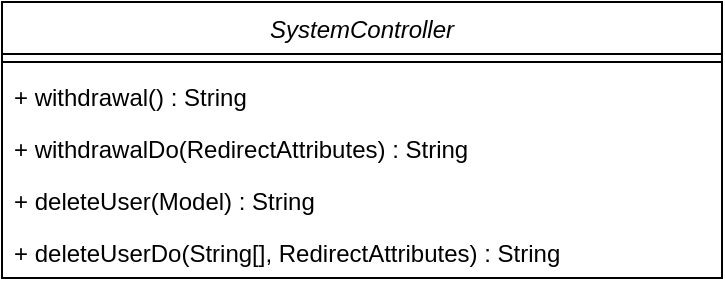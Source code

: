 <mxfile version="24.4.9" type="device">
  <diagram name="페이지-1" id="DZQSQUUsUnH1sf4yDmzt">
    <mxGraphModel dx="452" dy="646" grid="1" gridSize="10" guides="1" tooltips="1" connect="1" arrows="1" fold="1" page="1" pageScale="1" pageWidth="827" pageHeight="1169" math="0" shadow="0">
      <root>
        <mxCell id="0" />
        <mxCell id="1" parent="0" />
        <mxCell id="gPzGfyNhizYGXC2XwEzi-1" value="SystemController" style="swimlane;fontStyle=2;align=center;verticalAlign=top;childLayout=stackLayout;horizontal=1;startSize=26;horizontalStack=0;resizeParent=1;resizeLast=0;collapsible=1;marginBottom=0;rounded=0;shadow=0;strokeWidth=1;" vertex="1" parent="1">
          <mxGeometry x="170" y="180" width="360" height="138" as="geometry">
            <mxRectangle x="230" y="140" width="160" height="26" as="alternateBounds" />
          </mxGeometry>
        </mxCell>
        <mxCell id="gPzGfyNhizYGXC2XwEzi-3" value="" style="line;html=1;strokeWidth=1;align=left;verticalAlign=middle;spacingTop=-1;spacingLeft=3;spacingRight=3;rotatable=0;labelPosition=right;points=[];portConstraint=eastwest;" vertex="1" parent="gPzGfyNhizYGXC2XwEzi-1">
          <mxGeometry y="26" width="360" height="8" as="geometry" />
        </mxCell>
        <mxCell id="gPzGfyNhizYGXC2XwEzi-4" value="+ withdrawal() : String" style="text;align=left;verticalAlign=top;spacingLeft=4;spacingRight=4;overflow=hidden;rotatable=0;points=[[0,0.5],[1,0.5]];portConstraint=eastwest;" vertex="1" parent="gPzGfyNhizYGXC2XwEzi-1">
          <mxGeometry y="34" width="360" height="26" as="geometry" />
        </mxCell>
        <mxCell id="gPzGfyNhizYGXC2XwEzi-5" value="+ withdrawalDo(RedirectAttributes) : String" style="text;align=left;verticalAlign=top;spacingLeft=4;spacingRight=4;overflow=hidden;rotatable=0;points=[[0,0.5],[1,0.5]];portConstraint=eastwest;" vertex="1" parent="gPzGfyNhizYGXC2XwEzi-1">
          <mxGeometry y="60" width="360" height="26" as="geometry" />
        </mxCell>
        <mxCell id="gPzGfyNhizYGXC2XwEzi-6" value="+ deleteUser(Model) : String" style="text;align=left;verticalAlign=top;spacingLeft=4;spacingRight=4;overflow=hidden;rotatable=0;points=[[0,0.5],[1,0.5]];portConstraint=eastwest;" vertex="1" parent="gPzGfyNhizYGXC2XwEzi-1">
          <mxGeometry y="86" width="360" height="26" as="geometry" />
        </mxCell>
        <mxCell id="gPzGfyNhizYGXC2XwEzi-7" value="+ deleteUserDo(String[], RedirectAttributes) : String" style="text;align=left;verticalAlign=top;spacingLeft=4;spacingRight=4;overflow=hidden;rotatable=0;points=[[0,0.5],[1,0.5]];portConstraint=eastwest;" vertex="1" parent="gPzGfyNhizYGXC2XwEzi-1">
          <mxGeometry y="112" width="360" height="26" as="geometry" />
        </mxCell>
      </root>
    </mxGraphModel>
  </diagram>
</mxfile>
